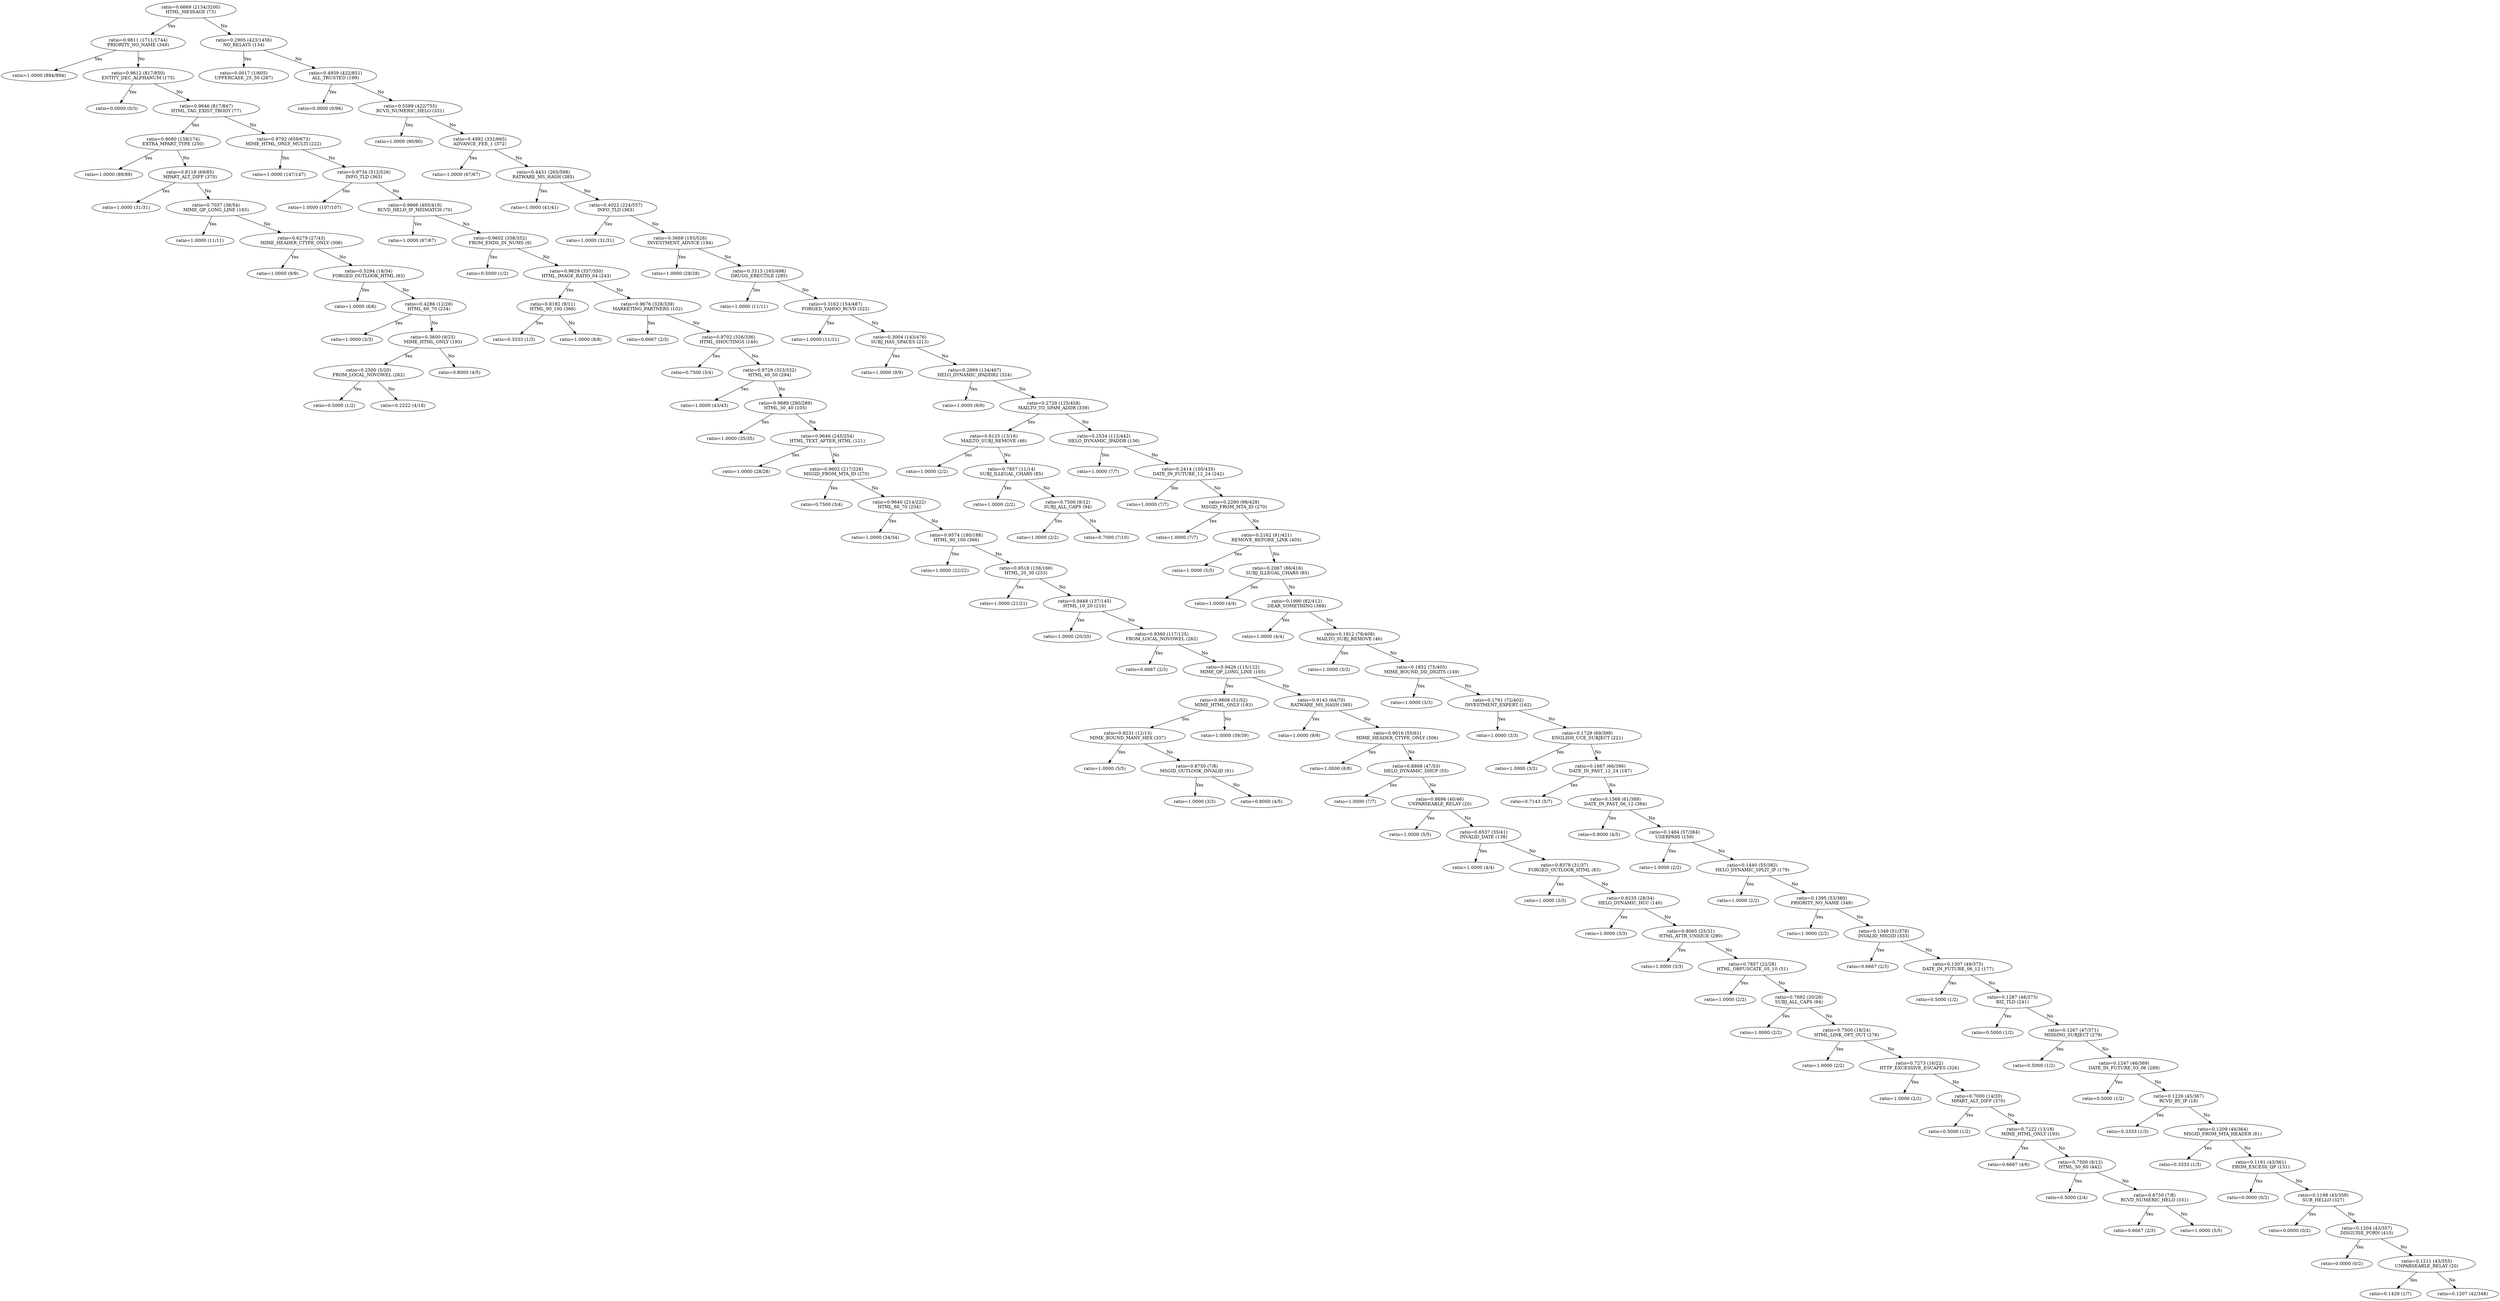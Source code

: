 digraph decisiontree {
n344 [label="ratio=0.6669 (2134/3200)\nHTML_MESSAGE (73)"];

n345 [label="ratio=0.9811 (1711/1744)\nPRIORITY_NO_NAME (349)"];

n344 -> n345 [label=Yes];

n346 [label="ratio=1.0000 (894/894)\n"];

n345 -> n346 [label=Yes];

n345 -> n347 [label=No];

n347 [label="ratio=0.9612 (817/850)\nENTITY_DEC_ALPHANUM (175)"];

n348 [label="ratio=0.0000 (0/3)\n"];

n347 -> n348 [label=Yes];

n347 -> n349 [label=No];

n349 [label="ratio=0.9646 (817/847)\nHTML_TAG_EXIST_TBODY (77)"];

n350 [label="ratio=0.9080 (158/174)\nEXTRA_MPART_TYPE (250)"];

n349 -> n350 [label=Yes];

n351 [label="ratio=1.0000 (89/89)\n"];

n350 -> n351 [label=Yes];

n350 -> n352 [label=No];

n352 [label="ratio=0.8118 (69/85)\nMPART_ALT_DIFF (370)"];

n353 [label="ratio=1.0000 (31/31)\n"];

n352 -> n353 [label=Yes];

n352 -> n354 [label=No];

n354 [label="ratio=0.7037 (38/54)\nMIME_QP_LONG_LINE (165)"];

n355 [label="ratio=1.0000 (11/11)\n"];

n354 -> n355 [label=Yes];

n354 -> n356 [label=No];

n356 [label="ratio=0.6279 (27/43)\nMIME_HEADER_CTYPE_ONLY (306)"];

n357 [label="ratio=1.0000 (9/9)\n"];

n356 -> n357 [label=Yes];

n356 -> n358 [label=No];

n358 [label="ratio=0.5294 (18/34)\nFORGED_OUTLOOK_HTML (83)"];

n359 [label="ratio=1.0000 (6/6)\n"];

n358 -> n359 [label=Yes];

n358 -> n360 [label=No];

n360 [label="ratio=0.4286 (12/28)\nHTML_60_70 (234)"];

n361 [label="ratio=1.0000 (3/3)\n"];

n360 -> n361 [label=Yes];

n360 -> n362 [label=No];

n362 [label="ratio=0.3600 (9/25)\nMIME_HTML_ONLY (193)"];

n363 [label="ratio=0.2500 (5/20)\nFROM_LOCAL_NOVOWEL (262)"];

n362 -> n363 [label=Yes];

n364 [label="ratio=0.5000 (1/2)\n"];

n363 -> n364 [label=Yes];

n363 -> n365 [label=No];

n365 [label="ratio=0.2222 (4/18)\n"];

n362 -> n366 [label=No];

n366 [label="ratio=0.8000 (4/5)\n"];

n349 -> n367 [label=No];

n367 [label="ratio=0.9792 (659/673)\nMIME_HTML_ONLY_MULTI (222)"];

n368 [label="ratio=1.0000 (147/147)\n"];

n367 -> n368 [label=Yes];

n367 -> n369 [label=No];

n369 [label="ratio=0.9734 (512/526)\nINFO_TLD (363)"];

n370 [label="ratio=1.0000 (107/107)\n"];

n369 -> n370 [label=Yes];

n369 -> n371 [label=No];

n371 [label="ratio=0.9666 (405/419)\nRCVD_HELO_IP_MISMATCH (70)"];

n372 [label="ratio=1.0000 (67/67)\n"];

n371 -> n372 [label=Yes];

n371 -> n373 [label=No];

n373 [label="ratio=0.9602 (338/352)\nFROM_ENDS_IN_NUMS (9)"];

n374 [label="ratio=0.5000 (1/2)\n"];

n373 -> n374 [label=Yes];

n373 -> n375 [label=No];

n375 [label="ratio=0.9629 (337/350)\nHTML_IMAGE_RATIO_04 (243)"];

n376 [label="ratio=0.8182 (9/11)\nHTML_90_100 (366)"];

n375 -> n376 [label=Yes];

n377 [label="ratio=0.3333 (1/3)\n"];

n376 -> n377 [label=Yes];

n376 -> n378 [label=No];

n378 [label="ratio=1.0000 (8/8)\n"];

n375 -> n379 [label=No];

n379 [label="ratio=0.9676 (328/339)\nMARKETING_PARTNERS (102)"];

n380 [label="ratio=0.6667 (2/3)\n"];

n379 -> n380 [label=Yes];

n379 -> n381 [label=No];

n381 [label="ratio=0.9702 (326/336)\nHTML_SHOUTING5 (146)"];

n382 [label="ratio=0.7500 (3/4)\n"];

n381 -> n382 [label=Yes];

n381 -> n383 [label=No];

n383 [label="ratio=0.9729 (323/332)\nHTML_40_50 (294)"];

n384 [label="ratio=1.0000 (43/43)\n"];

n383 -> n384 [label=Yes];

n383 -> n385 [label=No];

n385 [label="ratio=0.9689 (280/289)\nHTML_30_40 (105)"];

n386 [label="ratio=1.0000 (35/35)\n"];

n385 -> n386 [label=Yes];

n385 -> n387 [label=No];

n387 [label="ratio=0.9646 (245/254)\nHTML_TEXT_AFTER_HTML (121)"];

n388 [label="ratio=1.0000 (28/28)\n"];

n387 -> n388 [label=Yes];

n387 -> n389 [label=No];

n389 [label="ratio=0.9602 (217/226)\nMSGID_FROM_MTA_ID (270)"];

n390 [label="ratio=0.7500 (3/4)\n"];

n389 -> n390 [label=Yes];

n389 -> n391 [label=No];

n391 [label="ratio=0.9640 (214/222)\nHTML_60_70 (234)"];

n392 [label="ratio=1.0000 (34/34)\n"];

n391 -> n392 [label=Yes];

n391 -> n393 [label=No];

n393 [label="ratio=0.9574 (180/188)\nHTML_90_100 (366)"];

n394 [label="ratio=1.0000 (22/22)\n"];

n393 -> n394 [label=Yes];

n393 -> n395 [label=No];

n395 [label="ratio=0.9518 (158/166)\nHTML_20_30 (253)"];

n396 [label="ratio=1.0000 (21/21)\n"];

n395 -> n396 [label=Yes];

n395 -> n397 [label=No];

n397 [label="ratio=0.9448 (137/145)\nHTML_10_20 (210)"];

n398 [label="ratio=1.0000 (20/20)\n"];

n397 -> n398 [label=Yes];

n397 -> n399 [label=No];

n399 [label="ratio=0.9360 (117/125)\nFROM_LOCAL_NOVOWEL (262)"];

n400 [label="ratio=0.6667 (2/3)\n"];

n399 -> n400 [label=Yes];

n399 -> n401 [label=No];

n401 [label="ratio=0.9426 (115/122)\nMIME_QP_LONG_LINE (165)"];

n402 [label="ratio=0.9808 (51/52)\nMIME_HTML_ONLY (193)"];

n401 -> n402 [label=Yes];

n403 [label="ratio=0.9231 (12/13)\nMIME_BOUND_MANY_HEX (337)"];

n402 -> n403 [label=Yes];

n404 [label="ratio=1.0000 (5/5)\n"];

n403 -> n404 [label=Yes];

n403 -> n405 [label=No];

n405 [label="ratio=0.8750 (7/8)\nMSGID_OUTLOOK_INVALID (91)"];

n406 [label="ratio=1.0000 (3/3)\n"];

n405 -> n406 [label=Yes];

n405 -> n407 [label=No];

n407 [label="ratio=0.8000 (4/5)\n"];

n402 -> n408 [label=No];

n408 [label="ratio=1.0000 (39/39)\n"];

n401 -> n409 [label=No];

n409 [label="ratio=0.9143 (64/70)\nRATWARE_MS_HASH (385)"];

n410 [label="ratio=1.0000 (9/9)\n"];

n409 -> n410 [label=Yes];

n409 -> n411 [label=No];

n411 [label="ratio=0.9016 (55/61)\nMIME_HEADER_CTYPE_ONLY (306)"];

n412 [label="ratio=1.0000 (8/8)\n"];

n411 -> n412 [label=Yes];

n411 -> n413 [label=No];

n413 [label="ratio=0.8868 (47/53)\nHELO_DYNAMIC_DHCP (55)"];

n414 [label="ratio=1.0000 (7/7)\n"];

n413 -> n414 [label=Yes];

n413 -> n415 [label=No];

n415 [label="ratio=0.8696 (40/46)\nUNPARSEABLE_RELAY (20)"];

n416 [label="ratio=1.0000 (5/5)\n"];

n415 -> n416 [label=Yes];

n415 -> n417 [label=No];

n417 [label="ratio=0.8537 (35/41)\nINVALID_DATE (138)"];

n418 [label="ratio=1.0000 (4/4)\n"];

n417 -> n418 [label=Yes];

n417 -> n419 [label=No];

n419 [label="ratio=0.8378 (31/37)\nFORGED_OUTLOOK_HTML (83)"];

n420 [label="ratio=1.0000 (3/3)\n"];

n419 -> n420 [label=Yes];

n419 -> n421 [label=No];

n421 [label="ratio=0.8235 (28/34)\nHELO_DYNAMIC_HCC (140)"];

n422 [label="ratio=1.0000 (3/3)\n"];

n421 -> n422 [label=Yes];

n421 -> n423 [label=No];

n423 [label="ratio=0.8065 (25/31)\nHTML_ATTR_UNIQUE (290)"];

n424 [label="ratio=1.0000 (3/3)\n"];

n423 -> n424 [label=Yes];

n423 -> n425 [label=No];

n425 [label="ratio=0.7857 (22/28)\nHTML_OBFUSCATE_05_10 (51)"];

n426 [label="ratio=1.0000 (2/2)\n"];

n425 -> n426 [label=Yes];

n425 -> n427 [label=No];

n427 [label="ratio=0.7692 (20/26)\nSUBJ_ALL_CAPS (94)"];

n428 [label="ratio=1.0000 (2/2)\n"];

n427 -> n428 [label=Yes];

n427 -> n429 [label=No];

n429 [label="ratio=0.7500 (18/24)\nHTML_LINK_OPT_OUT (276)"];

n430 [label="ratio=1.0000 (2/2)\n"];

n429 -> n430 [label=Yes];

n429 -> n431 [label=No];

n431 [label="ratio=0.7273 (16/22)\nHTTP_EXCESSIVE_ESCAPES (326)"];

n432 [label="ratio=1.0000 (2/2)\n"];

n431 -> n432 [label=Yes];

n431 -> n433 [label=No];

n433 [label="ratio=0.7000 (14/20)\nMPART_ALT_DIFF (370)"];

n434 [label="ratio=0.5000 (1/2)\n"];

n433 -> n434 [label=Yes];

n433 -> n435 [label=No];

n435 [label="ratio=0.7222 (13/18)\nMIME_HTML_ONLY (193)"];

n436 [label="ratio=0.6667 (4/6)\n"];

n435 -> n436 [label=Yes];

n435 -> n437 [label=No];

n437 [label="ratio=0.7500 (9/12)\nHTML_50_60 (442)"];

n438 [label="ratio=0.5000 (2/4)\n"];

n437 -> n438 [label=Yes];

n437 -> n439 [label=No];

n439 [label="ratio=0.8750 (7/8)\nRCVD_NUMERIC_HELO (331)"];

n440 [label="ratio=0.6667 (2/3)\n"];

n439 -> n440 [label=Yes];

n439 -> n441 [label=No];

n441 [label="ratio=1.0000 (5/5)\n"];

n344 -> n442 [label=No];

n442 [label="ratio=0.2905 (423/1456)\nNO_RELAYS (134)"];

n443 [label="ratio=0.0017 (1/605)\nUPPERCASE_25_50 (287)"];

n442 -> n443 [label=Yes];

n442 -> n444 [label=No];

n444 [label="ratio=0.4959 (422/851)\nALL_TRUSTED (199)"];

n445 [label="ratio=0.0000 (0/96)\n"];

n444 -> n445 [label=Yes];

n444 -> n446 [label=No];

n446 [label="ratio=0.5589 (422/755)\nRCVD_NUMERIC_HELO (331)"];

n447 [label="ratio=1.0000 (90/90)\n"];

n446 -> n447 [label=Yes];

n446 -> n448 [label=No];

n448 [label="ratio=0.4992 (332/665)\nADVANCE_FEE_1 (372)"];

n449 [label="ratio=1.0000 (67/67)\n"];

n448 -> n449 [label=Yes];

n448 -> n450 [label=No];

n450 [label="ratio=0.4431 (265/598)\nRATWARE_MS_HASH (385)"];

n451 [label="ratio=1.0000 (41/41)\n"];

n450 -> n451 [label=Yes];

n450 -> n452 [label=No];

n452 [label="ratio=0.4022 (224/557)\nINFO_TLD (363)"];

n453 [label="ratio=1.0000 (31/31)\n"];

n452 -> n453 [label=Yes];

n452 -> n454 [label=No];

n454 [label="ratio=0.3669 (193/526)\nINVESTMENT_ADVICE (194)"];

n455 [label="ratio=1.0000 (28/28)\n"];

n454 -> n455 [label=Yes];

n454 -> n456 [label=No];

n456 [label="ratio=0.3313 (165/498)\nDRUGS_ERECTILE (295)"];

n457 [label="ratio=1.0000 (11/11)\n"];

n456 -> n457 [label=Yes];

n456 -> n458 [label=No];

n458 [label="ratio=0.3162 (154/487)\nFORGED_YAHOO_RCVD (322)"];

n459 [label="ratio=1.0000 (11/11)\n"];

n458 -> n459 [label=Yes];

n458 -> n460 [label=No];

n460 [label="ratio=0.3004 (143/476)\nSUBJ_HAS_SPACES (213)"];

n461 [label="ratio=1.0000 (9/9)\n"];

n460 -> n461 [label=Yes];

n460 -> n462 [label=No];

n462 [label="ratio=0.2869 (134/467)\nHELO_DYNAMIC_IPADDR2 (324)"];

n463 [label="ratio=1.0000 (9/9)\n"];

n462 -> n463 [label=Yes];

n462 -> n464 [label=No];

n464 [label="ratio=0.2729 (125/458)\nMAILTO_TO_SPAM_ADDR (339)"];

n465 [label="ratio=0.8125 (13/16)\nMAILTO_SUBJ_REMOVE (46)"];

n464 -> n465 [label=Yes];

n466 [label="ratio=1.0000 (2/2)\n"];

n465 -> n466 [label=Yes];

n465 -> n467 [label=No];

n467 [label="ratio=0.7857 (11/14)\nSUBJ_ILLEGAL_CHARS (85)"];

n468 [label="ratio=1.0000 (2/2)\n"];

n467 -> n468 [label=Yes];

n467 -> n469 [label=No];

n469 [label="ratio=0.7500 (9/12)\nSUBJ_ALL_CAPS (94)"];

n470 [label="ratio=1.0000 (2/2)\n"];

n469 -> n470 [label=Yes];

n469 -> n471 [label=No];

n471 [label="ratio=0.7000 (7/10)\n"];

n464 -> n472 [label=No];

n472 [label="ratio=0.2534 (112/442)\nHELO_DYNAMIC_IPADDR (136)"];

n473 [label="ratio=1.0000 (7/7)\n"];

n472 -> n473 [label=Yes];

n472 -> n474 [label=No];

n474 [label="ratio=0.2414 (105/435)\nDATE_IN_FUTURE_12_24 (242)"];

n475 [label="ratio=1.0000 (7/7)\n"];

n474 -> n475 [label=Yes];

n474 -> n476 [label=No];

n476 [label="ratio=0.2290 (98/428)\nMSGID_FROM_MTA_ID (270)"];

n477 [label="ratio=1.0000 (7/7)\n"];

n476 -> n477 [label=Yes];

n476 -> n478 [label=No];

n478 [label="ratio=0.2162 (91/421)\nREMOVE_BEFORE_LINK (405)"];

n479 [label="ratio=1.0000 (5/5)\n"];

n478 -> n479 [label=Yes];

n478 -> n480 [label=No];

n480 [label="ratio=0.2067 (86/416)\nSUBJ_ILLEGAL_CHARS (85)"];

n481 [label="ratio=1.0000 (4/4)\n"];

n480 -> n481 [label=Yes];

n480 -> n482 [label=No];

n482 [label="ratio=0.1990 (82/412)\nDEAR_SOMETHING (368)"];

n483 [label="ratio=1.0000 (4/4)\n"];

n482 -> n483 [label=Yes];

n482 -> n484 [label=No];

n484 [label="ratio=0.1912 (78/408)\nMAILTO_SUBJ_REMOVE (46)"];

n485 [label="ratio=1.0000 (3/3)\n"];

n484 -> n485 [label=Yes];

n484 -> n486 [label=No];

n486 [label="ratio=0.1852 (75/405)\nMIME_BOUND_DD_DIGITS (149)"];

n487 [label="ratio=1.0000 (3/3)\n"];

n486 -> n487 [label=Yes];

n486 -> n488 [label=No];

n488 [label="ratio=0.1791 (72/402)\nINVESTMENT_EXPERT (162)"];

n489 [label="ratio=1.0000 (3/3)\n"];

n488 -> n489 [label=Yes];

n488 -> n490 [label=No];

n490 [label="ratio=0.1729 (69/399)\nENGLISH_UCE_SUBJECT (221)"];

n491 [label="ratio=1.0000 (3/3)\n"];

n490 -> n491 [label=Yes];

n490 -> n492 [label=No];

n492 [label="ratio=0.1667 (66/396)\nDATE_IN_PAST_12_24 (187)"];

n493 [label="ratio=0.7143 (5/7)\n"];

n492 -> n493 [label=Yes];

n492 -> n494 [label=No];

n494 [label="ratio=0.1568 (61/389)\nDATE_IN_PAST_06_12 (384)"];

n495 [label="ratio=0.8000 (4/5)\n"];

n494 -> n495 [label=Yes];

n494 -> n496 [label=No];

n496 [label="ratio=0.1484 (57/384)\nUSERPASS (159)"];

n497 [label="ratio=1.0000 (2/2)\n"];

n496 -> n497 [label=Yes];

n496 -> n498 [label=No];

n498 [label="ratio=0.1440 (55/382)\nHELO_DYNAMIC_SPLIT_IP (179)"];

n499 [label="ratio=1.0000 (2/2)\n"];

n498 -> n499 [label=Yes];

n498 -> n500 [label=No];

n500 [label="ratio=0.1395 (53/380)\nPRIORITY_NO_NAME (349)"];

n501 [label="ratio=1.0000 (2/2)\n"];

n500 -> n501 [label=Yes];

n500 -> n502 [label=No];

n502 [label="ratio=0.1349 (51/378)\nINVALID_MSGID (333)"];

n503 [label="ratio=0.6667 (2/3)\n"];

n502 -> n503 [label=Yes];

n502 -> n504 [label=No];

n504 [label="ratio=0.1307 (49/375)\nDATE_IN_FUTURE_06_12 (177)"];

n505 [label="ratio=0.5000 (1/2)\n"];

n504 -> n505 [label=Yes];

n504 -> n506 [label=No];

n506 [label="ratio=0.1287 (48/373)\nBIZ_TLD (241)"];

n507 [label="ratio=0.5000 (1/2)\n"];

n506 -> n507 [label=Yes];

n506 -> n508 [label=No];

n508 [label="ratio=0.1267 (47/371)\nMISSING_SUBJECT (279)"];

n509 [label="ratio=0.5000 (1/2)\n"];

n508 -> n509 [label=Yes];

n508 -> n510 [label=No];

n510 [label="ratio=0.1247 (46/369)\nDATE_IN_FUTURE_03_06 (289)"];

n511 [label="ratio=0.5000 (1/2)\n"];

n510 -> n511 [label=Yes];

n510 -> n512 [label=No];

n512 [label="ratio=0.1226 (45/367)\nRCVD_BY_IP (18)"];

n513 [label="ratio=0.3333 (1/3)\n"];

n512 -> n513 [label=Yes];

n512 -> n514 [label=No];

n514 [label="ratio=0.1209 (44/364)\nMSGID_FROM_MTA_HEADER (81)"];

n515 [label="ratio=0.3333 (1/3)\n"];

n514 -> n515 [label=Yes];

n514 -> n516 [label=No];

n516 [label="ratio=0.1191 (43/361)\nFROM_EXCESS_QP (131)"];

n517 [label="ratio=0.0000 (0/2)\n"];

n516 -> n517 [label=Yes];

n516 -> n518 [label=No];

n518 [label="ratio=0.1198 (43/359)\nSUB_HELLO (327)"];

n519 [label="ratio=0.0000 (0/2)\n"];

n518 -> n519 [label=Yes];

n518 -> n520 [label=No];

n520 [label="ratio=0.1204 (43/357)\nDISGUISE_PORN (410)"];

n521 [label="ratio=0.0000 (0/2)\n"];

n520 -> n521 [label=Yes];

n520 -> n522 [label=No];

n522 [label="ratio=0.1211 (43/355)\nUNPARSEABLE_RELAY (20)"];

n523 [label="ratio=0.1429 (1/7)\n"];

n522 -> n523 [label=Yes];

n522 -> n524 [label=No];

n524 [label="ratio=0.1207 (42/348)\n"];

}
